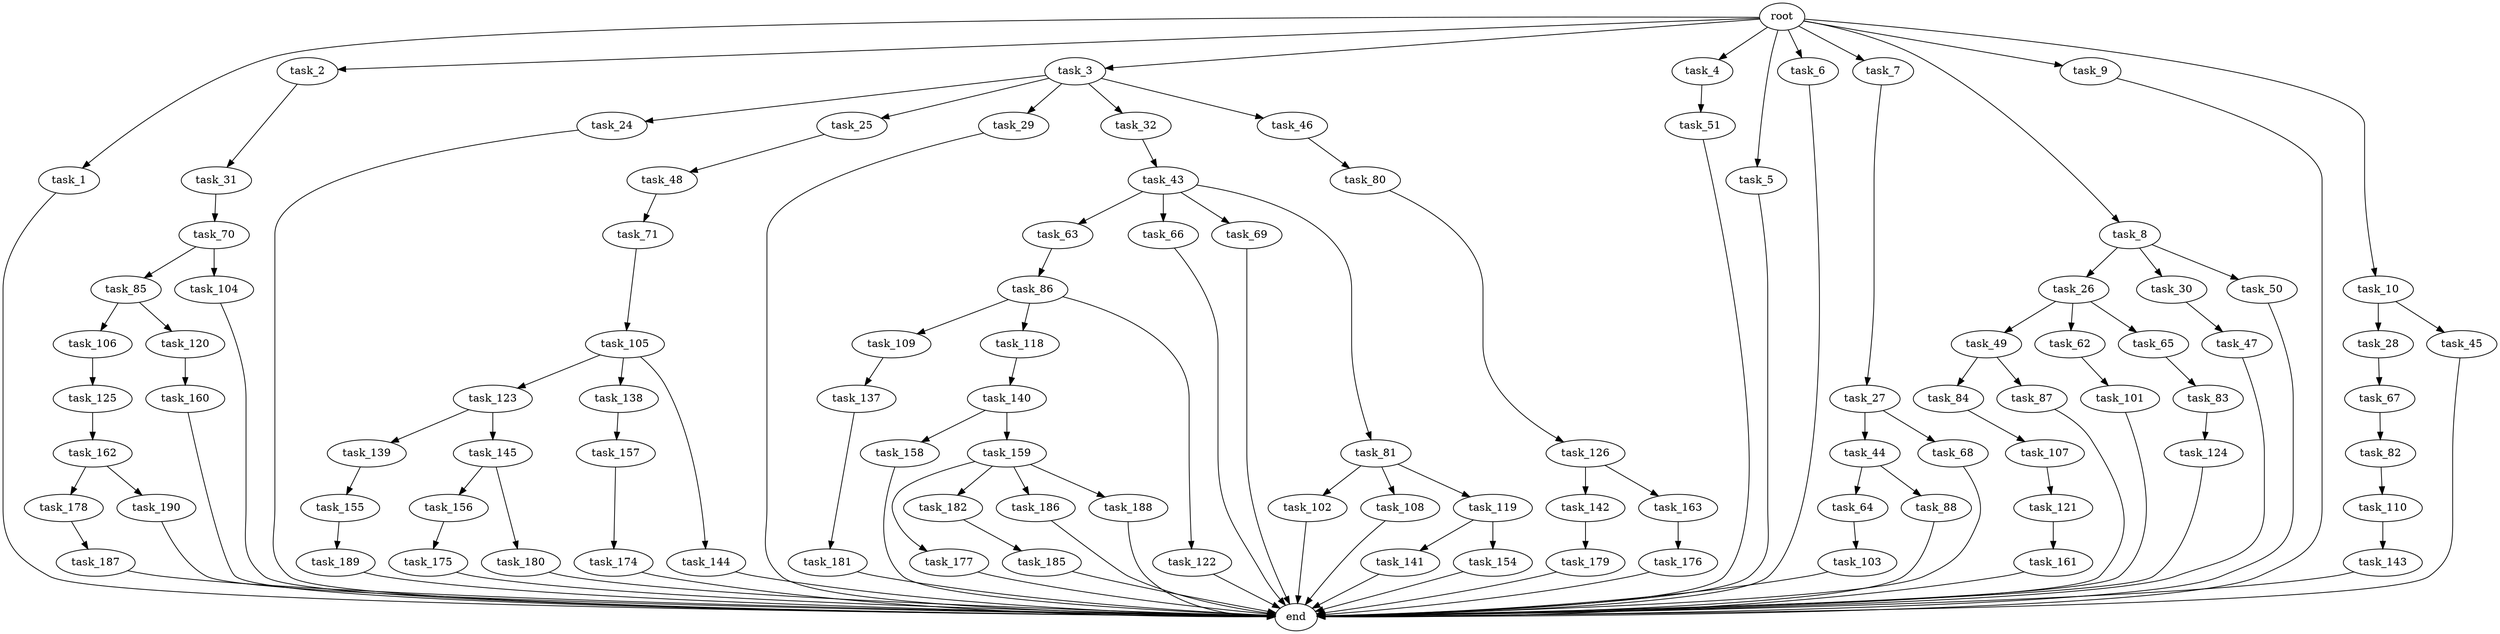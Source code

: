 digraph G {
  root [size="0.000000"];
  task_1 [size="1024.000000"];
  task_2 [size="1024.000000"];
  task_3 [size="1024.000000"];
  task_4 [size="1024.000000"];
  task_5 [size="1024.000000"];
  task_6 [size="1024.000000"];
  task_7 [size="1024.000000"];
  task_8 [size="1024.000000"];
  task_9 [size="1024.000000"];
  task_10 [size="1024.000000"];
  task_24 [size="309237645312.000000"];
  task_25 [size="309237645312.000000"];
  task_26 [size="34359738368.000000"];
  task_27 [size="695784701952.000000"];
  task_28 [size="137438953472.000000"];
  task_29 [size="309237645312.000000"];
  task_30 [size="34359738368.000000"];
  task_31 [size="420906795008.000000"];
  task_32 [size="309237645312.000000"];
  task_43 [size="34359738368.000000"];
  task_44 [size="77309411328.000000"];
  task_45 [size="137438953472.000000"];
  task_46 [size="309237645312.000000"];
  task_47 [size="420906795008.000000"];
  task_48 [size="77309411328.000000"];
  task_49 [size="858993459200.000000"];
  task_50 [size="34359738368.000000"];
  task_51 [size="34359738368.000000"];
  task_62 [size="858993459200.000000"];
  task_63 [size="309237645312.000000"];
  task_64 [size="858993459200.000000"];
  task_65 [size="858993459200.000000"];
  task_66 [size="309237645312.000000"];
  task_67 [size="858993459200.000000"];
  task_68 [size="77309411328.000000"];
  task_69 [size="309237645312.000000"];
  task_70 [size="309237645312.000000"];
  task_71 [size="77309411328.000000"];
  task_80 [size="420906795008.000000"];
  task_81 [size="309237645312.000000"];
  task_82 [size="214748364800.000000"];
  task_83 [size="695784701952.000000"];
  task_84 [size="77309411328.000000"];
  task_85 [size="137438953472.000000"];
  task_86 [size="549755813888.000000"];
  task_87 [size="77309411328.000000"];
  task_88 [size="858993459200.000000"];
  task_101 [size="137438953472.000000"];
  task_102 [size="34359738368.000000"];
  task_103 [size="77309411328.000000"];
  task_104 [size="137438953472.000000"];
  task_105 [size="858993459200.000000"];
  task_106 [size="137438953472.000000"];
  task_107 [size="858993459200.000000"];
  task_108 [size="34359738368.000000"];
  task_109 [size="137438953472.000000"];
  task_110 [size="214748364800.000000"];
  task_118 [size="137438953472.000000"];
  task_119 [size="34359738368.000000"];
  task_120 [size="137438953472.000000"];
  task_121 [size="214748364800.000000"];
  task_122 [size="137438953472.000000"];
  task_123 [size="420906795008.000000"];
  task_124 [size="858993459200.000000"];
  task_125 [size="695784701952.000000"];
  task_126 [size="695784701952.000000"];
  task_137 [size="858993459200.000000"];
  task_138 [size="420906795008.000000"];
  task_139 [size="695784701952.000000"];
  task_140 [size="137438953472.000000"];
  task_141 [size="137438953472.000000"];
  task_142 [size="695784701952.000000"];
  task_143 [size="858993459200.000000"];
  task_144 [size="420906795008.000000"];
  task_145 [size="695784701952.000000"];
  task_154 [size="137438953472.000000"];
  task_155 [size="309237645312.000000"];
  task_156 [size="77309411328.000000"];
  task_157 [size="420906795008.000000"];
  task_158 [size="137438953472.000000"];
  task_159 [size="137438953472.000000"];
  task_160 [size="858993459200.000000"];
  task_161 [size="549755813888.000000"];
  task_162 [size="695784701952.000000"];
  task_163 [size="695784701952.000000"];
  task_174 [size="34359738368.000000"];
  task_175 [size="420906795008.000000"];
  task_176 [size="309237645312.000000"];
  task_177 [size="34359738368.000000"];
  task_178 [size="549755813888.000000"];
  task_179 [size="549755813888.000000"];
  task_180 [size="77309411328.000000"];
  task_181 [size="34359738368.000000"];
  task_182 [size="34359738368.000000"];
  task_185 [size="695784701952.000000"];
  task_186 [size="34359738368.000000"];
  task_187 [size="34359738368.000000"];
  task_188 [size="34359738368.000000"];
  task_189 [size="549755813888.000000"];
  task_190 [size="549755813888.000000"];
  end [size="0.000000"];

  root -> task_1 [size="1.000000"];
  root -> task_2 [size="1.000000"];
  root -> task_3 [size="1.000000"];
  root -> task_4 [size="1.000000"];
  root -> task_5 [size="1.000000"];
  root -> task_6 [size="1.000000"];
  root -> task_7 [size="1.000000"];
  root -> task_8 [size="1.000000"];
  root -> task_9 [size="1.000000"];
  root -> task_10 [size="1.000000"];
  task_1 -> end [size="1.000000"];
  task_2 -> task_31 [size="411041792.000000"];
  task_3 -> task_24 [size="301989888.000000"];
  task_3 -> task_25 [size="301989888.000000"];
  task_3 -> task_29 [size="301989888.000000"];
  task_3 -> task_32 [size="301989888.000000"];
  task_3 -> task_46 [size="301989888.000000"];
  task_4 -> task_51 [size="33554432.000000"];
  task_5 -> end [size="1.000000"];
  task_6 -> end [size="1.000000"];
  task_7 -> task_27 [size="679477248.000000"];
  task_8 -> task_26 [size="33554432.000000"];
  task_8 -> task_30 [size="33554432.000000"];
  task_8 -> task_50 [size="33554432.000000"];
  task_9 -> end [size="1.000000"];
  task_10 -> task_28 [size="134217728.000000"];
  task_10 -> task_45 [size="134217728.000000"];
  task_24 -> end [size="1.000000"];
  task_25 -> task_48 [size="75497472.000000"];
  task_26 -> task_49 [size="838860800.000000"];
  task_26 -> task_62 [size="838860800.000000"];
  task_26 -> task_65 [size="838860800.000000"];
  task_27 -> task_44 [size="75497472.000000"];
  task_27 -> task_68 [size="75497472.000000"];
  task_28 -> task_67 [size="838860800.000000"];
  task_29 -> end [size="1.000000"];
  task_30 -> task_47 [size="411041792.000000"];
  task_31 -> task_70 [size="301989888.000000"];
  task_32 -> task_43 [size="33554432.000000"];
  task_43 -> task_63 [size="301989888.000000"];
  task_43 -> task_66 [size="301989888.000000"];
  task_43 -> task_69 [size="301989888.000000"];
  task_43 -> task_81 [size="301989888.000000"];
  task_44 -> task_64 [size="838860800.000000"];
  task_44 -> task_88 [size="838860800.000000"];
  task_45 -> end [size="1.000000"];
  task_46 -> task_80 [size="411041792.000000"];
  task_47 -> end [size="1.000000"];
  task_48 -> task_71 [size="75497472.000000"];
  task_49 -> task_84 [size="75497472.000000"];
  task_49 -> task_87 [size="75497472.000000"];
  task_50 -> end [size="1.000000"];
  task_51 -> end [size="1.000000"];
  task_62 -> task_101 [size="134217728.000000"];
  task_63 -> task_86 [size="536870912.000000"];
  task_64 -> task_103 [size="75497472.000000"];
  task_65 -> task_83 [size="679477248.000000"];
  task_66 -> end [size="1.000000"];
  task_67 -> task_82 [size="209715200.000000"];
  task_68 -> end [size="1.000000"];
  task_69 -> end [size="1.000000"];
  task_70 -> task_85 [size="134217728.000000"];
  task_70 -> task_104 [size="134217728.000000"];
  task_71 -> task_105 [size="838860800.000000"];
  task_80 -> task_126 [size="679477248.000000"];
  task_81 -> task_102 [size="33554432.000000"];
  task_81 -> task_108 [size="33554432.000000"];
  task_81 -> task_119 [size="33554432.000000"];
  task_82 -> task_110 [size="209715200.000000"];
  task_83 -> task_124 [size="838860800.000000"];
  task_84 -> task_107 [size="838860800.000000"];
  task_85 -> task_106 [size="134217728.000000"];
  task_85 -> task_120 [size="134217728.000000"];
  task_86 -> task_109 [size="134217728.000000"];
  task_86 -> task_118 [size="134217728.000000"];
  task_86 -> task_122 [size="134217728.000000"];
  task_87 -> end [size="1.000000"];
  task_88 -> end [size="1.000000"];
  task_101 -> end [size="1.000000"];
  task_102 -> end [size="1.000000"];
  task_103 -> end [size="1.000000"];
  task_104 -> end [size="1.000000"];
  task_105 -> task_123 [size="411041792.000000"];
  task_105 -> task_138 [size="411041792.000000"];
  task_105 -> task_144 [size="411041792.000000"];
  task_106 -> task_125 [size="679477248.000000"];
  task_107 -> task_121 [size="209715200.000000"];
  task_108 -> end [size="1.000000"];
  task_109 -> task_137 [size="838860800.000000"];
  task_110 -> task_143 [size="838860800.000000"];
  task_118 -> task_140 [size="134217728.000000"];
  task_119 -> task_141 [size="134217728.000000"];
  task_119 -> task_154 [size="134217728.000000"];
  task_120 -> task_160 [size="838860800.000000"];
  task_121 -> task_161 [size="536870912.000000"];
  task_122 -> end [size="1.000000"];
  task_123 -> task_139 [size="679477248.000000"];
  task_123 -> task_145 [size="679477248.000000"];
  task_124 -> end [size="1.000000"];
  task_125 -> task_162 [size="679477248.000000"];
  task_126 -> task_142 [size="679477248.000000"];
  task_126 -> task_163 [size="679477248.000000"];
  task_137 -> task_181 [size="33554432.000000"];
  task_138 -> task_157 [size="411041792.000000"];
  task_139 -> task_155 [size="301989888.000000"];
  task_140 -> task_158 [size="134217728.000000"];
  task_140 -> task_159 [size="134217728.000000"];
  task_141 -> end [size="1.000000"];
  task_142 -> task_179 [size="536870912.000000"];
  task_143 -> end [size="1.000000"];
  task_144 -> end [size="1.000000"];
  task_145 -> task_156 [size="75497472.000000"];
  task_145 -> task_180 [size="75497472.000000"];
  task_154 -> end [size="1.000000"];
  task_155 -> task_189 [size="536870912.000000"];
  task_156 -> task_175 [size="411041792.000000"];
  task_157 -> task_174 [size="33554432.000000"];
  task_158 -> end [size="1.000000"];
  task_159 -> task_177 [size="33554432.000000"];
  task_159 -> task_182 [size="33554432.000000"];
  task_159 -> task_186 [size="33554432.000000"];
  task_159 -> task_188 [size="33554432.000000"];
  task_160 -> end [size="1.000000"];
  task_161 -> end [size="1.000000"];
  task_162 -> task_178 [size="536870912.000000"];
  task_162 -> task_190 [size="536870912.000000"];
  task_163 -> task_176 [size="301989888.000000"];
  task_174 -> end [size="1.000000"];
  task_175 -> end [size="1.000000"];
  task_176 -> end [size="1.000000"];
  task_177 -> end [size="1.000000"];
  task_178 -> task_187 [size="33554432.000000"];
  task_179 -> end [size="1.000000"];
  task_180 -> end [size="1.000000"];
  task_181 -> end [size="1.000000"];
  task_182 -> task_185 [size="679477248.000000"];
  task_185 -> end [size="1.000000"];
  task_186 -> end [size="1.000000"];
  task_187 -> end [size="1.000000"];
  task_188 -> end [size="1.000000"];
  task_189 -> end [size="1.000000"];
  task_190 -> end [size="1.000000"];
}
